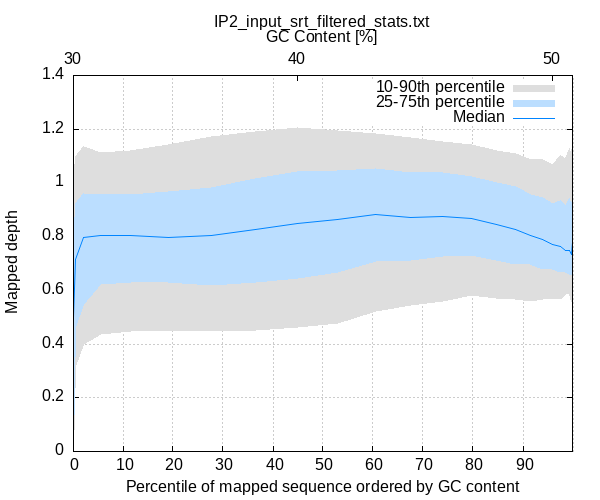 
            set terminal png size 600,500 truecolor
            set output "/home/qianhui/deaf1_chipseq/data/02_data_processed/samplestats/IP2_input_srt_filtered_stats/gc-depth.png"
            set grid xtics ytics y2tics back lc rgb "#cccccc"
            set ylabel "Mapped depth"
            set xlabel "Percentile of mapped sequence ordered by GC content"
            set x2label "GC Content [%]"
            set title "IP2_input_srt_filtered_stats.txt" noenhanced
            set x2tics ("30" 0.082,"40" 44.861,"50" 95.913)
            set xtics nomirror
            set xrange [0.1:99.9]

            plot '-' using 1:2:3 with filledcurve lt 1 lc rgb "#dedede" t '10-90th percentile' , \
                 '-' using 1:2:3 with filledcurve lt 1 lc rgb "#bbdeff" t '25-75th percentile' , \
                 '-' using 1:2 with lines lc rgb "#0084ff" t 'Median'
        0.002	0.000	0.000
0.002	0.002	0.002
0.004	0.002	0.002
0.005	0.002	0.002
0.006	0.002	0.002
0.009	0.002	0.002
0.012	0.002	0.002
0.013	0.005	0.005
0.018	0.002	0.002
0.021	0.002	0.002
0.024	0.005	0.007
0.032	0.002	0.002
0.036	0.005	0.050
0.047	0.002	0.010
0.048	0.005	0.010
0.058	0.002	0.025
0.066	0.005	0.100
0.082	0.002	0.303
0.112	0.005	1.352
0.193	0.005	0.993
0.593	0.317	1.097
2.045	0.398	1.135
5.569	0.435	1.115
11.426	0.447	1.120
19.103	0.452	1.143
27.689	0.445	1.173
36.414	0.452	1.192
44.861	0.463	1.205
52.935	0.477	1.195
60.453	0.522	1.183
67.476	0.545	1.168
73.977	0.560	1.155
79.729	0.580	1.143
84.613	0.570	1.122
88.417	0.565	1.110
91.533	0.558	1.087
93.951	0.565	1.087
95.913	0.565	1.070
97.440	0.567	1.102
98.510	0.585	1.090
99.209	0.585	1.128
99.602	0.555	1.085
99.834	0.600	1.170
99.934	0.005	1.135
99.970	0.038	1.040
99.982	0.002	1.092
99.985	0.005	1.055
99.987	0.002	0.222
99.988	0.007	0.007
99.991	0.002	0.055
99.996	0.002	6.210
99.998	0.002	0.007
100.000	0.002	0.002
end
0.002	0.000	0.000
0.002	0.002	0.002
0.004	0.002	0.002
0.005	0.002	0.002
0.006	0.002	0.002
0.009	0.002	0.002
0.012	0.002	0.002
0.013	0.005	0.005
0.018	0.002	0.002
0.021	0.002	0.002
0.024	0.005	0.007
0.032	0.002	0.002
0.036	0.005	0.010
0.047	0.002	0.005
0.048	0.005	0.010
0.058	0.002	0.005
0.066	0.007	0.075
0.082	0.002	0.025
0.112	0.010	0.562
0.193	0.025	0.723
0.593	0.460	0.923
2.045	0.548	0.962
5.569	0.620	0.957
11.426	0.630	0.957
19.103	0.630	0.967
27.689	0.618	0.983
36.414	0.630	1.015
44.861	0.645	1.043
52.935	0.665	1.045
60.453	0.707	1.053
67.476	0.712	1.038
73.977	0.725	1.038
79.729	0.728	1.023
84.613	0.710	1.000
88.417	0.697	0.985
91.533	0.695	0.957
93.951	0.678	0.947
95.913	0.678	0.923
97.440	0.665	0.935
98.510	0.668	0.915
99.209	0.658	0.942
99.602	0.655	0.900
99.834	0.678	0.962
99.934	0.585	0.973
99.970	0.632	0.895
99.982	0.543	0.913
99.985	0.005	0.020
99.987	0.002	0.222
99.988	0.007	0.007
99.991	0.002	0.055
99.996	0.002	0.038
99.998	0.002	0.007
100.000	0.002	0.002
end
0.002	0.000
0.002	0.002
0.004	0.002
0.005	0.002
0.006	0.002
0.009	0.002
0.012	0.002
0.013	0.005
0.018	0.002
0.021	0.002
0.024	0.007
0.032	0.002
0.036	0.005
0.047	0.002
0.048	0.005
0.058	0.002
0.066	0.018
0.082	0.010
0.112	0.078
0.193	0.498
0.593	0.715
2.045	0.795
5.569	0.803
11.426	0.803
19.103	0.798
27.689	0.805
36.414	0.825
44.861	0.850
52.935	0.865
60.453	0.882
67.476	0.873
73.977	0.875
79.729	0.868
84.613	0.845
88.417	0.827
91.533	0.805
93.951	0.790
95.913	0.770
97.440	0.765
98.510	0.750
99.209	0.748
99.602	0.733
99.834	0.780
99.934	0.740
99.970	0.748
99.982	0.660
99.985	0.007
99.987	0.002
99.988	0.007
99.991	0.007
99.996	0.002
99.998	0.002
100.000	0.002
end
